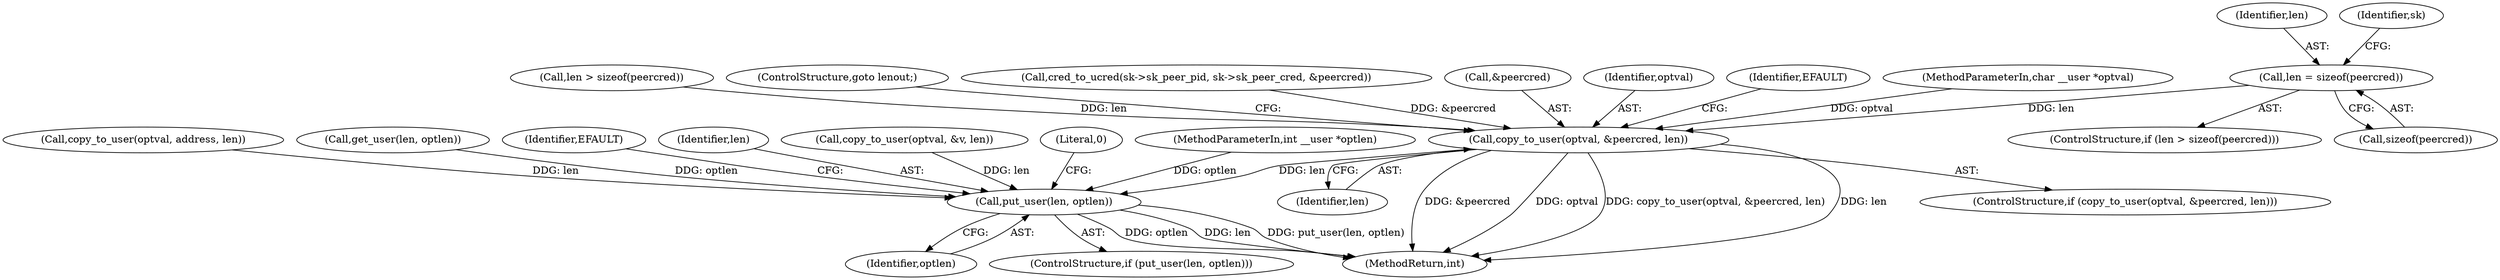 digraph "0_linux_82981930125abfd39d7c8378a9cfdf5e1be2002b@API" {
"1000567" [label="(Call,len = sizeof(peercred))"];
"1000581" [label="(Call,copy_to_user(optval, &peercred, len))"];
"1000736" [label="(Call,put_user(len, optlen))"];
"1000613" [label="(Call,copy_to_user(optval, address, len))"];
"1000563" [label="(Call,len > sizeof(peercred))"];
"1000589" [label="(ControlStructure,goto lenout;)"];
"1000736" [label="(Call,put_user(len, optlen))"];
"1000562" [label="(ControlStructure,if (len > sizeof(peercred)))"];
"1000122" [label="(Call,get_user(len, optlen))"];
"1000741" [label="(Identifier,EFAULT)"];
"1000737" [label="(Identifier,len)"];
"1000585" [label="(Identifier,len)"];
"1000569" [label="(Call,sizeof(peercred))"];
"1000571" [label="(Call,cred_to_ucred(sk->sk_peer_pid, sk->sk_peer_cred, &peercred))"];
"1000583" [label="(Call,&peercred)"];
"1000567" [label="(Call,len = sizeof(peercred))"];
"1000738" [label="(Identifier,optlen)"];
"1000582" [label="(Identifier,optval)"];
"1000588" [label="(Identifier,EFAULT)"];
"1000735" [label="(ControlStructure,if (put_user(len, optlen)))"];
"1000568" [label="(Identifier,len)"];
"1000573" [label="(Identifier,sk)"];
"1000581" [label="(Call,copy_to_user(optval, &peercred, len))"];
"1000105" [label="(MethodParameterIn,char __user *optval)"];
"1000726" [label="(Call,copy_to_user(optval, &v, len))"];
"1000743" [label="(Literal,0)"];
"1000106" [label="(MethodParameterIn,int __user *optlen)"];
"1000744" [label="(MethodReturn,int)"];
"1000580" [label="(ControlStructure,if (copy_to_user(optval, &peercred, len)))"];
"1000567" -> "1000562"  [label="AST: "];
"1000567" -> "1000569"  [label="CFG: "];
"1000568" -> "1000567"  [label="AST: "];
"1000569" -> "1000567"  [label="AST: "];
"1000573" -> "1000567"  [label="CFG: "];
"1000567" -> "1000581"  [label="DDG: len"];
"1000581" -> "1000580"  [label="AST: "];
"1000581" -> "1000585"  [label="CFG: "];
"1000582" -> "1000581"  [label="AST: "];
"1000583" -> "1000581"  [label="AST: "];
"1000585" -> "1000581"  [label="AST: "];
"1000588" -> "1000581"  [label="CFG: "];
"1000589" -> "1000581"  [label="CFG: "];
"1000581" -> "1000744"  [label="DDG: &peercred"];
"1000581" -> "1000744"  [label="DDG: optval"];
"1000581" -> "1000744"  [label="DDG: copy_to_user(optval, &peercred, len)"];
"1000581" -> "1000744"  [label="DDG: len"];
"1000105" -> "1000581"  [label="DDG: optval"];
"1000571" -> "1000581"  [label="DDG: &peercred"];
"1000563" -> "1000581"  [label="DDG: len"];
"1000581" -> "1000736"  [label="DDG: len"];
"1000736" -> "1000735"  [label="AST: "];
"1000736" -> "1000738"  [label="CFG: "];
"1000737" -> "1000736"  [label="AST: "];
"1000738" -> "1000736"  [label="AST: "];
"1000741" -> "1000736"  [label="CFG: "];
"1000743" -> "1000736"  [label="CFG: "];
"1000736" -> "1000744"  [label="DDG: optlen"];
"1000736" -> "1000744"  [label="DDG: len"];
"1000736" -> "1000744"  [label="DDG: put_user(len, optlen)"];
"1000726" -> "1000736"  [label="DDG: len"];
"1000613" -> "1000736"  [label="DDG: len"];
"1000122" -> "1000736"  [label="DDG: optlen"];
"1000106" -> "1000736"  [label="DDG: optlen"];
}
